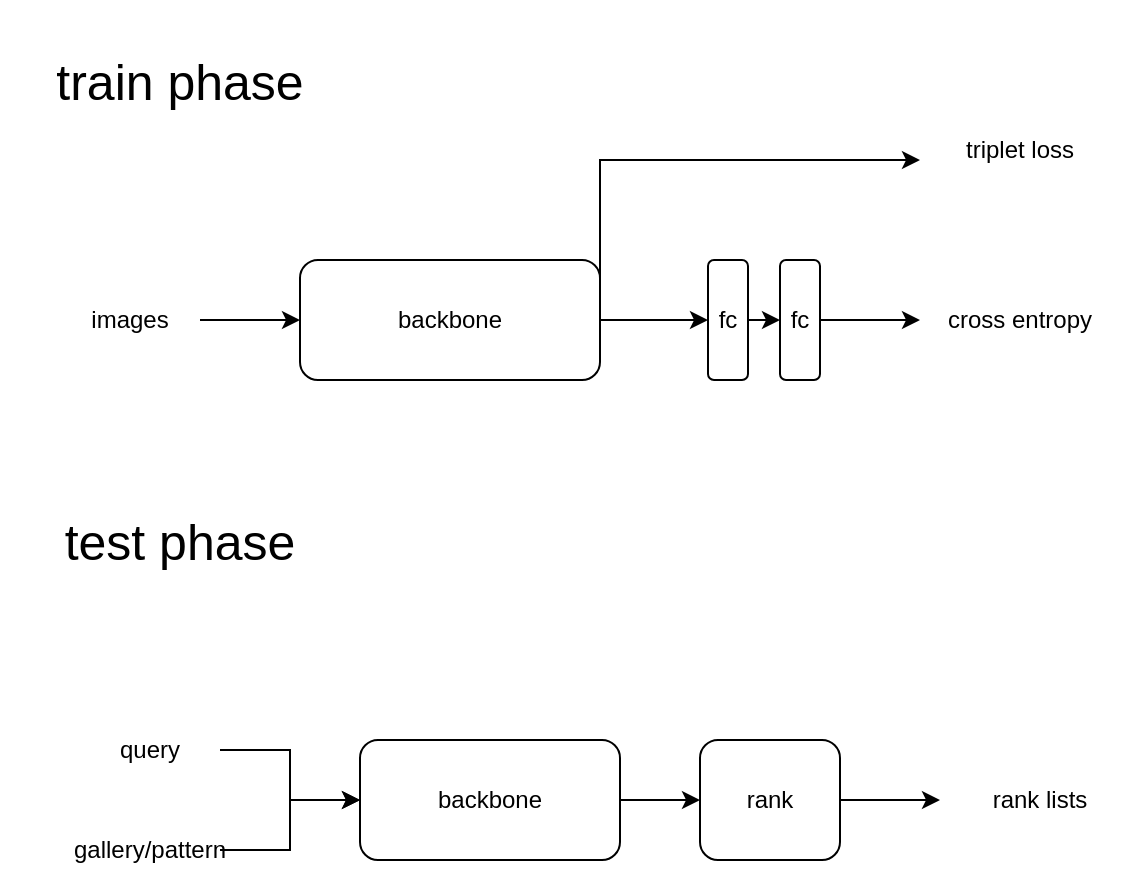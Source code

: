 <mxfile version="16.2.4" type="github">
  <diagram id="vZk4j1KvbbzumGJvP9yy" name="Page-1">
    <mxGraphModel dx="1422" dy="762" grid="1" gridSize="10" guides="1" tooltips="1" connect="1" arrows="1" fold="1" page="1" pageScale="1" pageWidth="827" pageHeight="1169" math="0" shadow="0">
      <root>
        <mxCell id="0" />
        <mxCell id="1" parent="0" />
        <mxCell id="sy1dB5hf08ShYreX1FzD-12" style="edgeStyle=orthogonalEdgeStyle;rounded=0;orthogonalLoop=1;jettySize=auto;html=1;exitX=1;exitY=0.5;exitDx=0;exitDy=0;entryX=0;entryY=0.5;entryDx=0;entryDy=0;" edge="1" parent="1" source="sy1dB5hf08ShYreX1FzD-1" target="sy1dB5hf08ShYreX1FzD-2">
          <mxGeometry relative="1" as="geometry" />
        </mxCell>
        <mxCell id="sy1dB5hf08ShYreX1FzD-13" style="edgeStyle=orthogonalEdgeStyle;rounded=0;orthogonalLoop=1;jettySize=auto;html=1;exitX=1;exitY=0.5;exitDx=0;exitDy=0;" edge="1" parent="1" source="sy1dB5hf08ShYreX1FzD-1" target="sy1dB5hf08ShYreX1FzD-9">
          <mxGeometry relative="1" as="geometry">
            <Array as="points">
              <mxPoint x="350" y="200" />
            </Array>
          </mxGeometry>
        </mxCell>
        <mxCell id="sy1dB5hf08ShYreX1FzD-1" value="backbone" style="rounded=1;whiteSpace=wrap;html=1;" vertex="1" parent="1">
          <mxGeometry x="200" y="250" width="150" height="60" as="geometry" />
        </mxCell>
        <mxCell id="sy1dB5hf08ShYreX1FzD-11" style="edgeStyle=orthogonalEdgeStyle;rounded=0;orthogonalLoop=1;jettySize=auto;html=1;exitX=1;exitY=0.5;exitDx=0;exitDy=0;entryX=0;entryY=0.5;entryDx=0;entryDy=0;" edge="1" parent="1" source="sy1dB5hf08ShYreX1FzD-2" target="sy1dB5hf08ShYreX1FzD-3">
          <mxGeometry relative="1" as="geometry" />
        </mxCell>
        <mxCell id="sy1dB5hf08ShYreX1FzD-2" value="fc" style="rounded=1;whiteSpace=wrap;html=1;" vertex="1" parent="1">
          <mxGeometry x="404" y="250" width="20" height="60" as="geometry" />
        </mxCell>
        <mxCell id="sy1dB5hf08ShYreX1FzD-10" value="" style="edgeStyle=orthogonalEdgeStyle;rounded=0;orthogonalLoop=1;jettySize=auto;html=1;" edge="1" parent="1" source="sy1dB5hf08ShYreX1FzD-3" target="sy1dB5hf08ShYreX1FzD-8">
          <mxGeometry relative="1" as="geometry" />
        </mxCell>
        <mxCell id="sy1dB5hf08ShYreX1FzD-3" value="fc" style="rounded=1;whiteSpace=wrap;html=1;" vertex="1" parent="1">
          <mxGeometry x="440" y="250" width="20" height="60" as="geometry" />
        </mxCell>
        <mxCell id="sy1dB5hf08ShYreX1FzD-8" value="cross entropy" style="text;html=1;strokeColor=none;fillColor=none;align=center;verticalAlign=middle;whiteSpace=wrap;rounded=0;" vertex="1" parent="1">
          <mxGeometry x="510" y="265" width="100" height="30" as="geometry" />
        </mxCell>
        <mxCell id="sy1dB5hf08ShYreX1FzD-9" value="triplet loss" style="text;html=1;strokeColor=none;fillColor=none;align=center;verticalAlign=middle;whiteSpace=wrap;rounded=0;" vertex="1" parent="1">
          <mxGeometry x="510" y="180" width="100" height="30" as="geometry" />
        </mxCell>
        <mxCell id="sy1dB5hf08ShYreX1FzD-14" value="&lt;font style=&quot;font-size: 25px&quot;&gt;train phase&lt;/font&gt;" style="text;html=1;strokeColor=none;fillColor=none;align=center;verticalAlign=middle;whiteSpace=wrap;rounded=0;" vertex="1" parent="1">
          <mxGeometry x="50" y="120" width="180" height="80" as="geometry" />
        </mxCell>
        <mxCell id="sy1dB5hf08ShYreX1FzD-15" value="&lt;font style=&quot;font-size: 25px&quot;&gt;test phase&lt;/font&gt;" style="text;html=1;strokeColor=none;fillColor=none;align=center;verticalAlign=middle;whiteSpace=wrap;rounded=0;" vertex="1" parent="1">
          <mxGeometry x="50" y="350" width="180" height="80" as="geometry" />
        </mxCell>
        <mxCell id="sy1dB5hf08ShYreX1FzD-26" value="" style="edgeStyle=orthogonalEdgeStyle;rounded=0;orthogonalLoop=1;jettySize=auto;html=1;fontSize=25;" edge="1" parent="1" source="sy1dB5hf08ShYreX1FzD-16" target="sy1dB5hf08ShYreX1FzD-23">
          <mxGeometry relative="1" as="geometry" />
        </mxCell>
        <mxCell id="sy1dB5hf08ShYreX1FzD-16" value="backbone" style="rounded=1;whiteSpace=wrap;html=1;" vertex="1" parent="1">
          <mxGeometry x="230" y="490" width="130" height="60" as="geometry" />
        </mxCell>
        <mxCell id="sy1dB5hf08ShYreX1FzD-18" value="" style="edgeStyle=orthogonalEdgeStyle;rounded=0;orthogonalLoop=1;jettySize=auto;html=1;fontSize=25;" edge="1" parent="1" source="sy1dB5hf08ShYreX1FzD-17" target="sy1dB5hf08ShYreX1FzD-1">
          <mxGeometry relative="1" as="geometry" />
        </mxCell>
        <mxCell id="sy1dB5hf08ShYreX1FzD-17" value="images" style="text;html=1;strokeColor=none;fillColor=none;align=center;verticalAlign=middle;whiteSpace=wrap;rounded=0;" vertex="1" parent="1">
          <mxGeometry x="80" y="265" width="70" height="30" as="geometry" />
        </mxCell>
        <mxCell id="sy1dB5hf08ShYreX1FzD-21" value="" style="edgeStyle=orthogonalEdgeStyle;rounded=0;orthogonalLoop=1;jettySize=auto;html=1;fontSize=25;" edge="1" parent="1" source="sy1dB5hf08ShYreX1FzD-19" target="sy1dB5hf08ShYreX1FzD-16">
          <mxGeometry relative="1" as="geometry" />
        </mxCell>
        <mxCell id="sy1dB5hf08ShYreX1FzD-19" value="query" style="text;html=1;strokeColor=none;fillColor=none;align=center;verticalAlign=middle;whiteSpace=wrap;rounded=0;" vertex="1" parent="1">
          <mxGeometry x="90" y="480" width="70" height="30" as="geometry" />
        </mxCell>
        <mxCell id="sy1dB5hf08ShYreX1FzD-22" value="" style="edgeStyle=orthogonalEdgeStyle;rounded=0;orthogonalLoop=1;jettySize=auto;html=1;fontSize=25;" edge="1" parent="1" source="sy1dB5hf08ShYreX1FzD-20" target="sy1dB5hf08ShYreX1FzD-16">
          <mxGeometry relative="1" as="geometry" />
        </mxCell>
        <mxCell id="sy1dB5hf08ShYreX1FzD-20" value="gallery/pattern" style="text;html=1;strokeColor=none;fillColor=none;align=center;verticalAlign=middle;whiteSpace=wrap;rounded=0;" vertex="1" parent="1">
          <mxGeometry x="90" y="530" width="70" height="30" as="geometry" />
        </mxCell>
        <mxCell id="sy1dB5hf08ShYreX1FzD-25" value="" style="edgeStyle=orthogonalEdgeStyle;rounded=0;orthogonalLoop=1;jettySize=auto;html=1;fontSize=25;" edge="1" parent="1" source="sy1dB5hf08ShYreX1FzD-23" target="sy1dB5hf08ShYreX1FzD-24">
          <mxGeometry relative="1" as="geometry" />
        </mxCell>
        <mxCell id="sy1dB5hf08ShYreX1FzD-23" value="rank" style="rounded=1;whiteSpace=wrap;html=1;" vertex="1" parent="1">
          <mxGeometry x="400" y="490" width="70" height="60" as="geometry" />
        </mxCell>
        <mxCell id="sy1dB5hf08ShYreX1FzD-24" value="rank lists" style="text;html=1;strokeColor=none;fillColor=none;align=center;verticalAlign=middle;whiteSpace=wrap;rounded=0;" vertex="1" parent="1">
          <mxGeometry x="520" y="505" width="100" height="30" as="geometry" />
        </mxCell>
      </root>
    </mxGraphModel>
  </diagram>
</mxfile>
